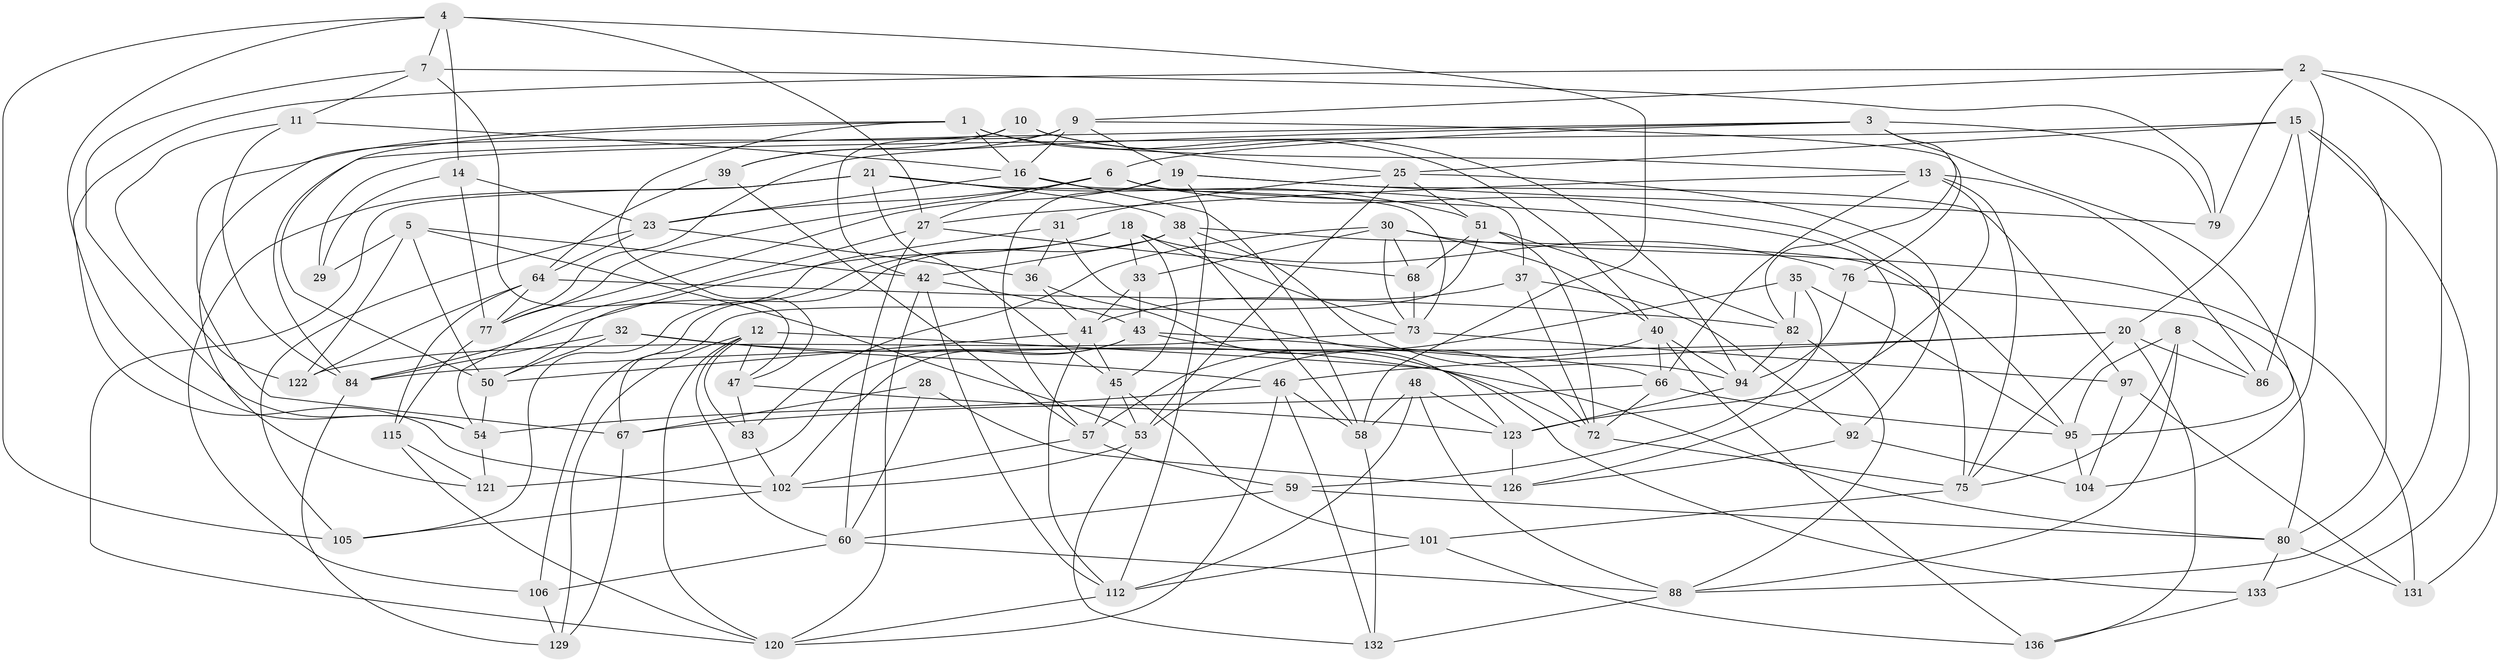 // original degree distribution, {4: 1.0}
// Generated by graph-tools (version 1.1) at 2025/11/02/27/25 16:11:49]
// undirected, 87 vertices, 223 edges
graph export_dot {
graph [start="1"]
  node [color=gray90,style=filled];
  1 [super="+52"];
  2 [super="+90"];
  3 [super="+26"];
  4 [super="+107"];
  5 [super="+62"];
  6 [super="+17"];
  7 [super="+24"];
  8;
  9 [super="+34"];
  10;
  11;
  12 [super="+78"];
  13 [super="+114"];
  14;
  15 [super="+71"];
  16 [super="+22"];
  18 [super="+117"];
  19 [super="+63"];
  20 [super="+74"];
  21 [super="+44"];
  23 [super="+61"];
  25 [super="+109"];
  27 [super="+56"];
  28;
  29;
  30 [super="+130"];
  31;
  32;
  33;
  35;
  36;
  37;
  38 [super="+49"];
  39;
  40 [super="+103"];
  41 [super="+70"];
  42 [super="+99"];
  43 [super="+116"];
  45 [super="+69"];
  46 [super="+118"];
  47 [super="+55"];
  48;
  50 [super="+85"];
  51 [super="+65"];
  53 [super="+96"];
  54 [super="+93"];
  57 [super="+87"];
  58 [super="+91"];
  59;
  60 [super="+108"];
  64 [super="+89"];
  66 [super="+113"];
  67 [super="+134"];
  68;
  72 [super="+100"];
  73 [super="+81"];
  75 [super="+98"];
  76;
  77 [super="+137"];
  79;
  80 [super="+111"];
  82 [super="+127"];
  83;
  84 [super="+139"];
  86;
  88 [super="+125"];
  92;
  94 [super="+110"];
  95 [super="+135"];
  97;
  101;
  102 [super="+119"];
  104;
  105;
  106;
  112 [super="+128"];
  115;
  120 [super="+138"];
  121;
  122;
  123 [super="+124"];
  126;
  129;
  131;
  132;
  133;
  136;
  1 -- 47;
  1 -- 67;
  1 -- 40;
  1 -- 16;
  1 -- 50;
  1 -- 13;
  2 -- 102;
  2 -- 79;
  2 -- 9;
  2 -- 131;
  2 -- 86;
  2 -- 88;
  3 -- 82;
  3 -- 77;
  3 -- 84;
  3 -- 6;
  3 -- 79;
  3 -- 95;
  4 -- 105;
  4 -- 27;
  4 -- 58;
  4 -- 14;
  4 -- 7;
  4 -- 54;
  5 -- 29 [weight=2];
  5 -- 42;
  5 -- 53;
  5 -- 50;
  5 -- 122;
  6 -- 77;
  6 -- 27;
  6 -- 126;
  6 -- 75;
  6 -- 23;
  7 -- 47 [weight=2];
  7 -- 79;
  7 -- 11;
  7 -- 54;
  8 -- 86;
  8 -- 88;
  8 -- 75;
  8 -- 95;
  9 -- 76;
  9 -- 19;
  9 -- 16;
  9 -- 42;
  9 -- 39;
  10 -- 25;
  10 -- 94;
  10 -- 121;
  10 -- 39;
  11 -- 122;
  11 -- 16;
  11 -- 84;
  12 -- 120;
  12 -- 83;
  12 -- 47;
  12 -- 72;
  12 -- 129;
  12 -- 60;
  13 -- 66;
  13 -- 75;
  13 -- 27;
  13 -- 86;
  13 -- 123;
  14 -- 29;
  14 -- 77;
  14 -- 23;
  15 -- 104;
  15 -- 25;
  15 -- 29;
  15 -- 133;
  15 -- 20;
  15 -- 80;
  16 -- 58;
  16 -- 37;
  16 -- 23;
  18 -- 105;
  18 -- 76;
  18 -- 33;
  18 -- 45;
  18 -- 84;
  18 -- 73;
  19 -- 97;
  19 -- 79;
  19 -- 77;
  19 -- 112;
  19 -- 57;
  20 -- 86;
  20 -- 84;
  20 -- 136;
  20 -- 75;
  20 -- 46;
  21 -- 45;
  21 -- 38;
  21 -- 106;
  21 -- 51;
  21 -- 120;
  21 -- 73;
  23 -- 105;
  23 -- 36;
  23 -- 64;
  25 -- 31;
  25 -- 51;
  25 -- 92;
  25 -- 53;
  27 -- 60;
  27 -- 54;
  27 -- 68;
  28 -- 67 [weight=2];
  28 -- 126;
  28 -- 60;
  30 -- 73;
  30 -- 83;
  30 -- 33;
  30 -- 40;
  30 -- 131;
  30 -- 68;
  31 -- 72;
  31 -- 36;
  31 -- 50;
  32 -- 80;
  32 -- 84;
  32 -- 46;
  32 -- 50;
  33 -- 43;
  33 -- 41;
  35 -- 82;
  35 -- 59;
  35 -- 95;
  35 -- 57;
  36 -- 123;
  36 -- 41;
  37 -- 92;
  37 -- 41;
  37 -- 72;
  38 -- 95;
  38 -- 106;
  38 -- 42;
  38 -- 58;
  38 -- 94;
  39 -- 64;
  39 -- 57;
  40 -- 53;
  40 -- 94;
  40 -- 66;
  40 -- 136;
  41 -- 50;
  41 -- 45;
  41 -- 112;
  42 -- 112;
  42 -- 43;
  42 -- 120;
  43 -- 66;
  43 -- 121;
  43 -- 133;
  43 -- 102;
  45 -- 101;
  45 -- 53;
  45 -- 57;
  46 -- 58;
  46 -- 54;
  46 -- 120;
  46 -- 132;
  47 -- 83;
  47 -- 123;
  48 -- 58;
  48 -- 112;
  48 -- 88;
  48 -- 123;
  50 -- 54;
  51 -- 82;
  51 -- 68;
  51 -- 72;
  51 -- 67;
  53 -- 102;
  53 -- 132;
  54 -- 121;
  57 -- 59;
  57 -- 102;
  58 -- 132;
  59 -- 60;
  59 -- 80;
  60 -- 88;
  60 -- 106;
  64 -- 77;
  64 -- 122;
  64 -- 115;
  64 -- 82;
  66 -- 95;
  66 -- 72;
  66 -- 67;
  67 -- 129;
  68 -- 73;
  72 -- 75;
  73 -- 122;
  73 -- 97;
  75 -- 101;
  76 -- 80;
  76 -- 94;
  77 -- 115;
  80 -- 131;
  80 -- 133;
  82 -- 88;
  82 -- 94;
  83 -- 102;
  84 -- 129;
  88 -- 132;
  92 -- 126;
  92 -- 104;
  94 -- 123;
  95 -- 104;
  97 -- 131;
  97 -- 104;
  101 -- 136;
  101 -- 112;
  102 -- 105;
  106 -- 129;
  112 -- 120;
  115 -- 121;
  115 -- 120;
  123 -- 126;
  133 -- 136;
}
